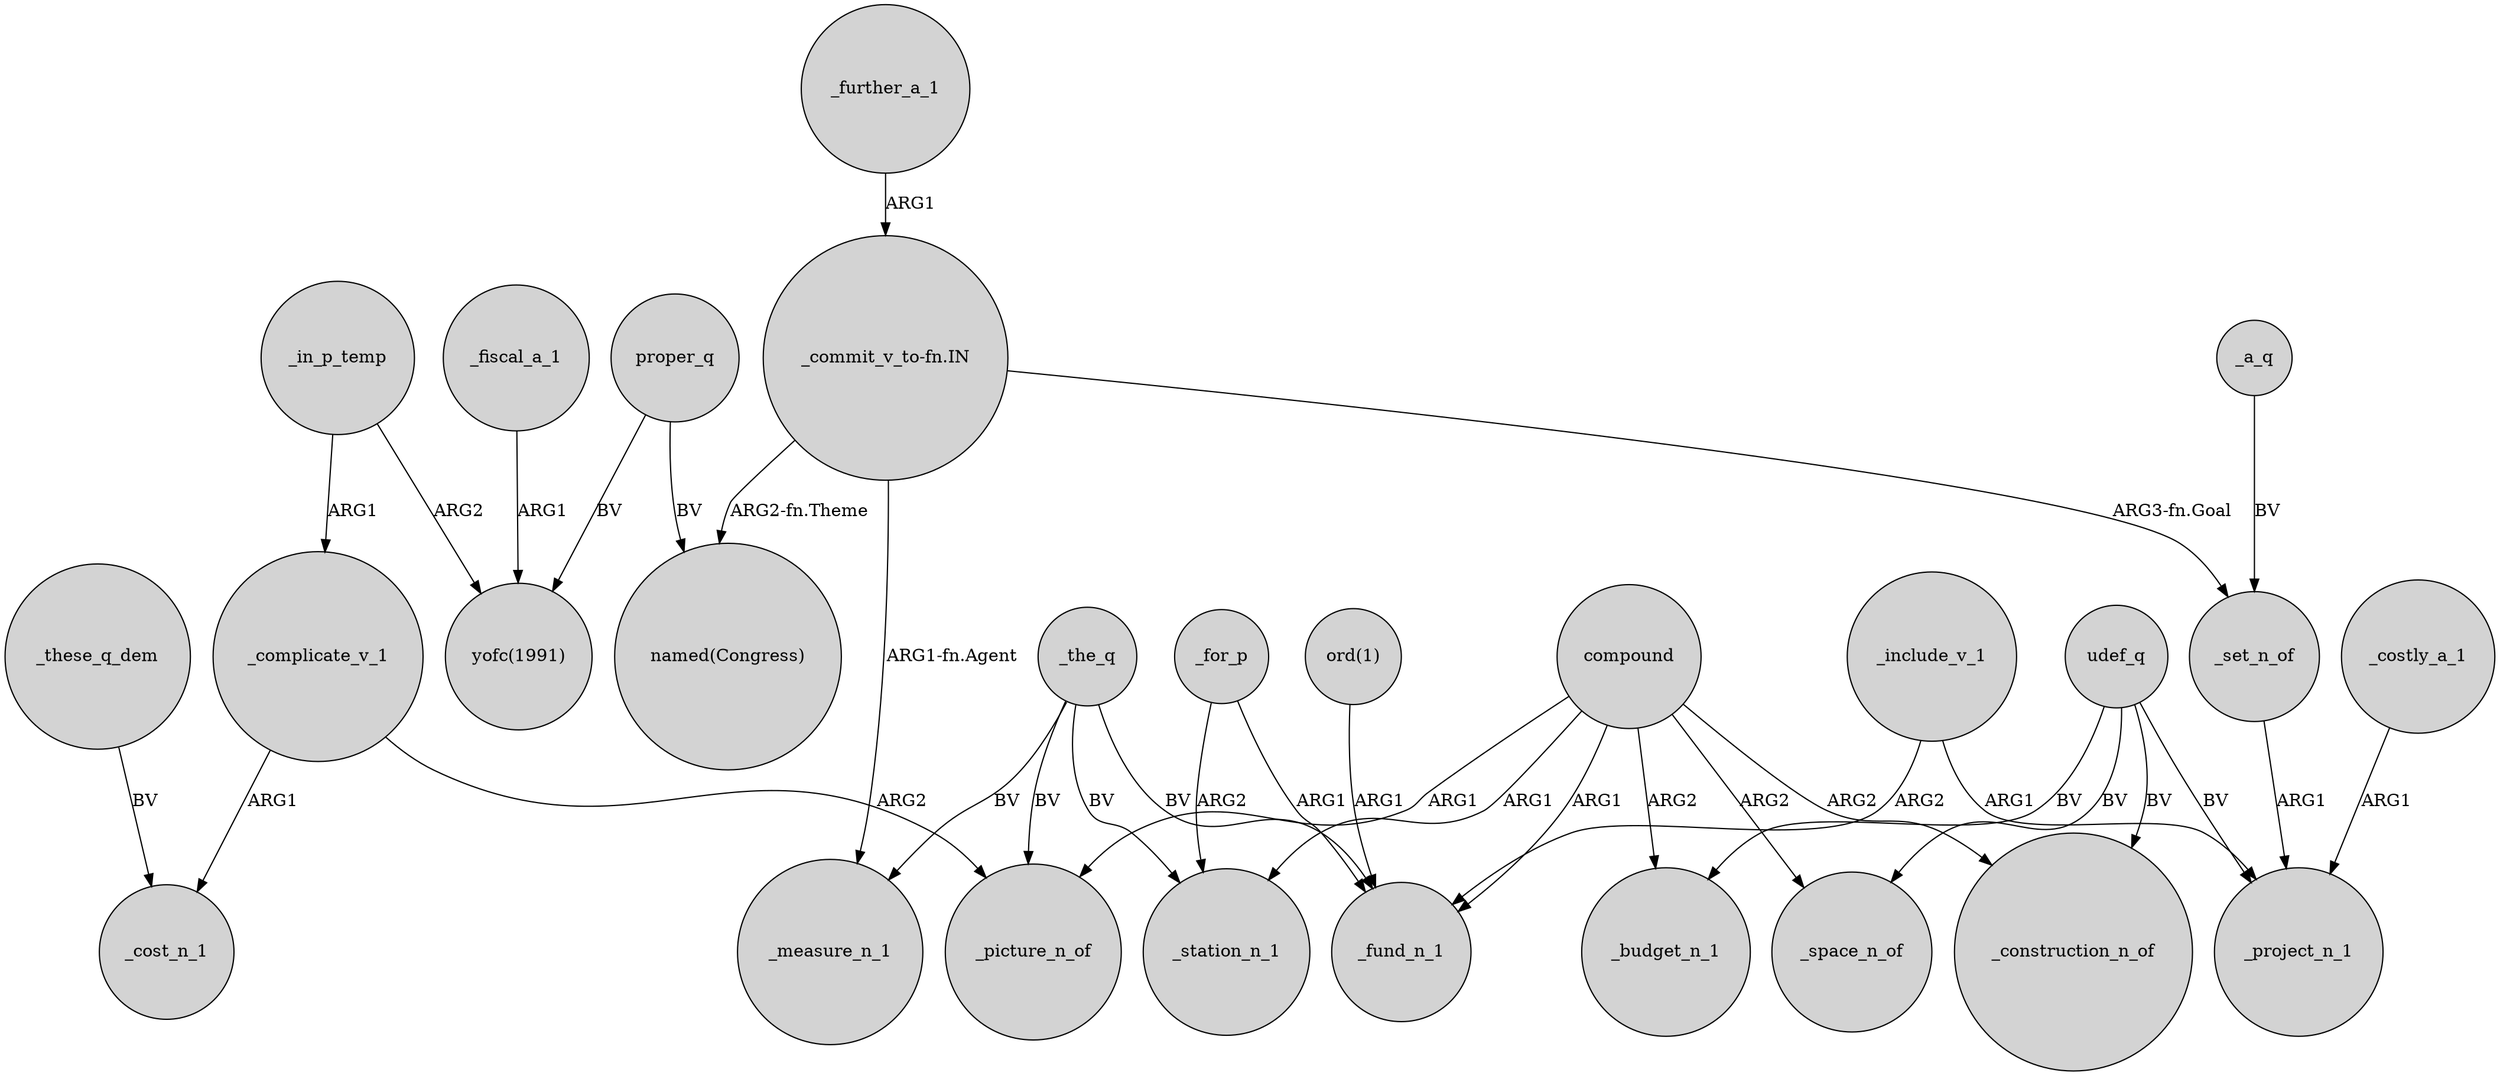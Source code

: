 digraph {
	node [shape=circle style=filled]
	_the_q -> _measure_n_1 [label=BV]
	_for_p -> _fund_n_1 [label=ARG1]
	_for_p -> _station_n_1 [label=ARG2]
	udef_q -> _project_n_1 [label=BV]
	proper_q -> "yofc(1991)" [label=BV]
	_complicate_v_1 -> _picture_n_of [label=ARG2]
	_further_a_1 -> "_commit_v_to-fn.IN" [label=ARG1]
	_in_p_temp -> _complicate_v_1 [label=ARG1]
	compound -> _space_n_of [label=ARG2]
	compound -> _budget_n_1 [label=ARG2]
	_the_q -> _station_n_1 [label=BV]
	_the_q -> _fund_n_1 [label=BV]
	proper_q -> "named(Congress)" [label=BV]
	_complicate_v_1 -> _cost_n_1 [label=ARG1]
	"ord(1)" -> _fund_n_1 [label=ARG1]
	compound -> _picture_n_of [label=ARG1]
	_a_q -> _set_n_of [label=BV]
	compound -> _station_n_1 [label=ARG1]
	udef_q -> _space_n_of [label=BV]
	"_commit_v_to-fn.IN" -> _measure_n_1 [label="ARG1-fn.Agent"]
	"_commit_v_to-fn.IN" -> "named(Congress)" [label="ARG2-fn.Theme"]
	_set_n_of -> _project_n_1 [label=ARG1]
	_costly_a_1 -> _project_n_1 [label=ARG1]
	udef_q -> _budget_n_1 [label=BV]
	_fiscal_a_1 -> "yofc(1991)" [label=ARG1]
	_these_q_dem -> _cost_n_1 [label=BV]
	"_commit_v_to-fn.IN" -> _set_n_of [label="ARG3-fn.Goal"]
	_the_q -> _picture_n_of [label=BV]
	_include_v_1 -> _project_n_1 [label=ARG1]
	compound -> _construction_n_of [label=ARG2]
	udef_q -> _construction_n_of [label=BV]
	_in_p_temp -> "yofc(1991)" [label=ARG2]
	_include_v_1 -> _fund_n_1 [label=ARG2]
	compound -> _fund_n_1 [label=ARG1]
}
